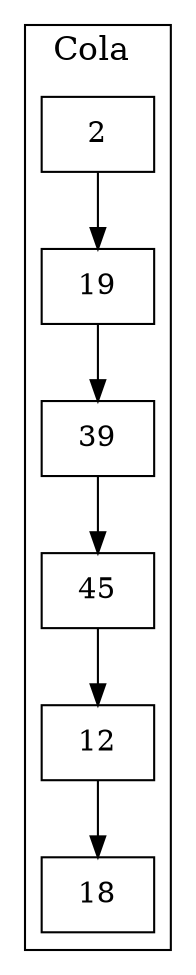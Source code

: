 digraph Lista{
	 node[shape=record];
	 subgraph clusterQueue {
	 label = "Cola ";
	 fontsize = 16;
	2->19
	19->39
	39->45
	45->12
	12->18
	}
}